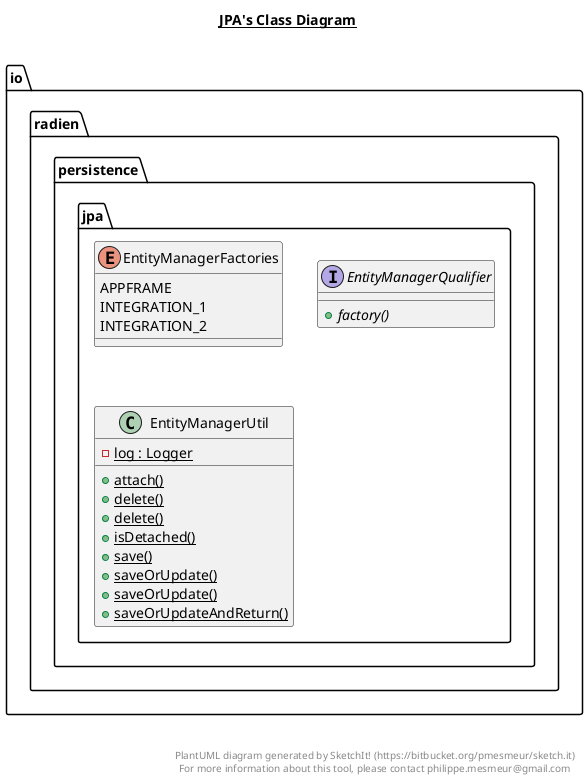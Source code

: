@startuml

title __JPA's Class Diagram__\n

  namespace io.radien.persistence.jpa {
    enum EntityManagerFactories {
      APPFRAME
      INTEGRATION_1
      INTEGRATION_2
    }
  }
  

  namespace io.radien.persistence.jpa {
    interface io.radien.persistence.jpa.EntityManagerQualifier {
        {abstract} + factory()
    }
  }
  

  namespace io.radien.persistence.jpa {
    class io.radien.persistence.jpa.EntityManagerUtil {
        {static} - log : Logger
        {static} + attach()
        {static} + delete()
        {static} + delete()
        {static} + isDetached()
        {static} + save()
        {static} + saveOrUpdate()
        {static} + saveOrUpdate()
        {static} + saveOrUpdateAndReturn()
    }
  }
  



right footer


PlantUML diagram generated by SketchIt! (https://bitbucket.org/pmesmeur/sketch.it)
For more information about this tool, please contact philippe.mesmeur@gmail.com
endfooter

@enduml
